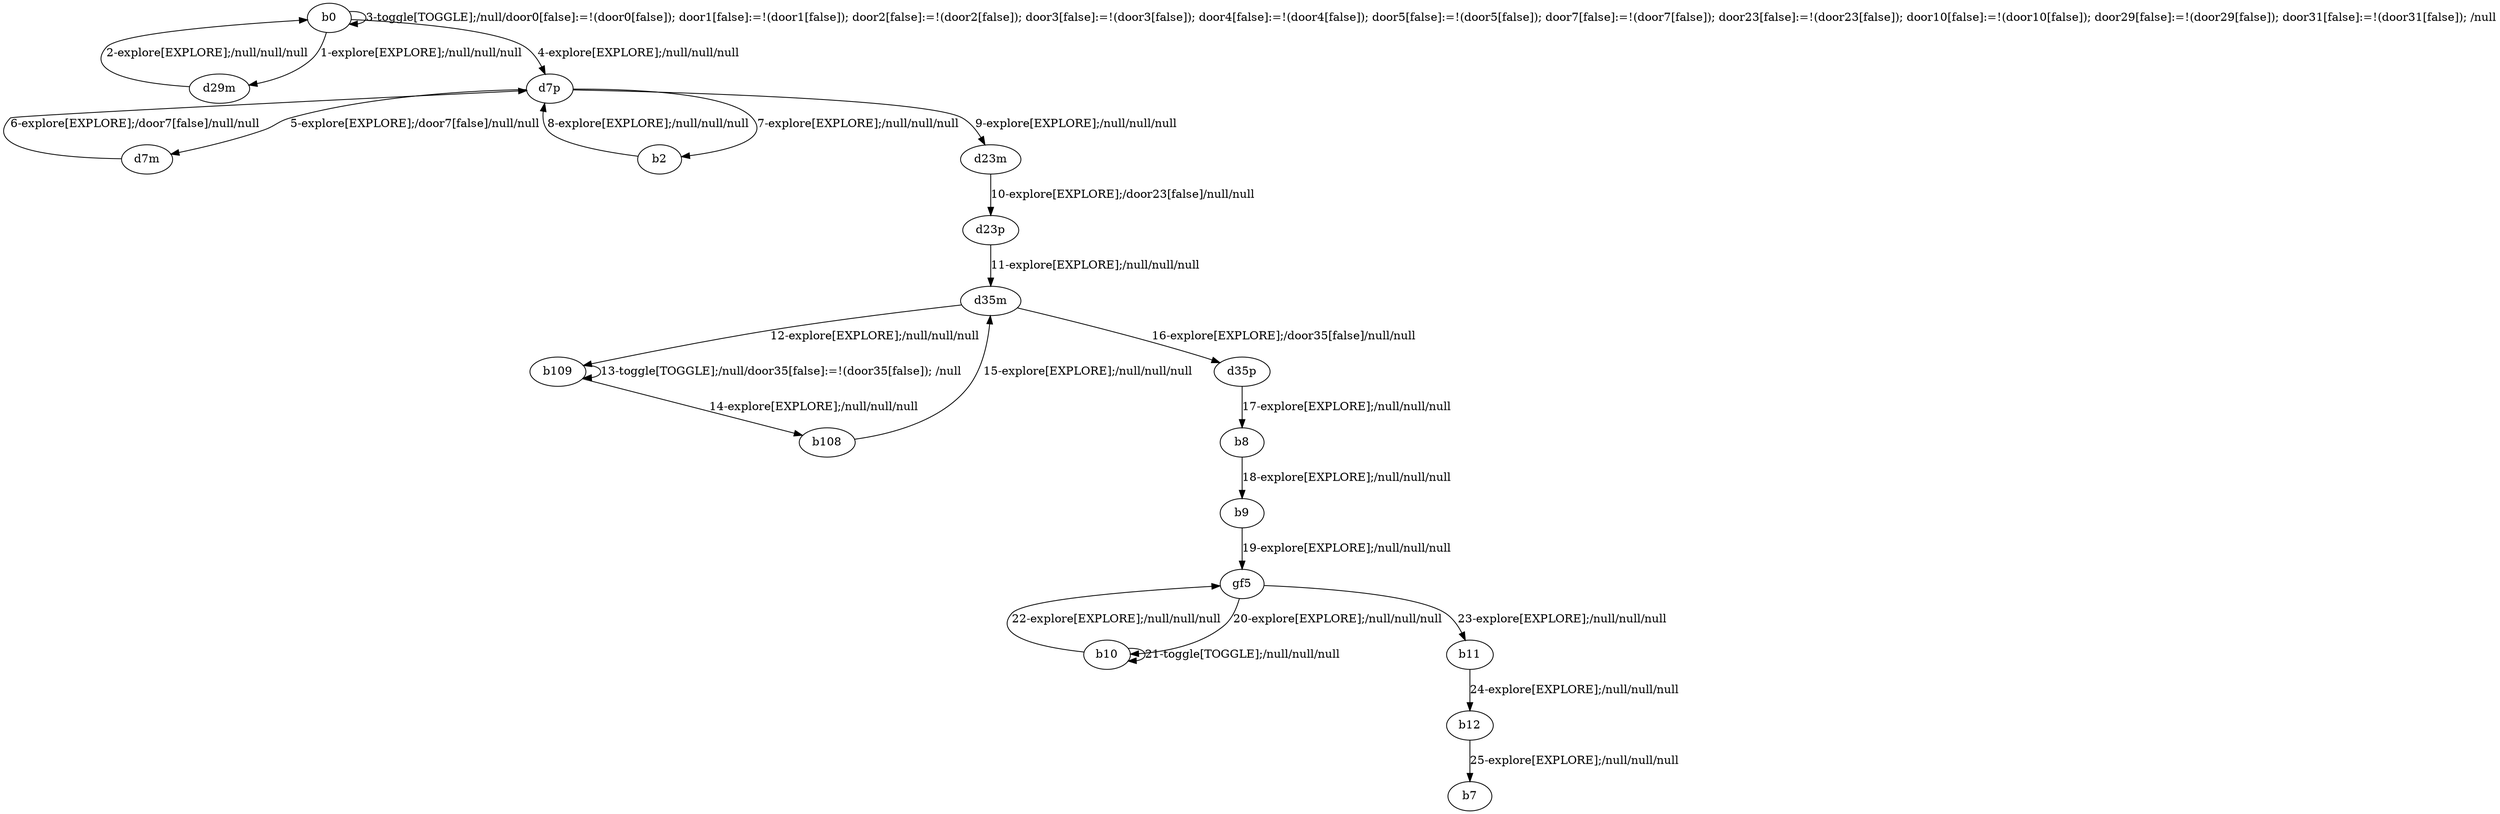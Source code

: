 # Total number of goals covered by this test: 2
# b11 --> b12
# b12 --> b7

digraph g {
"b0" -> "d29m" [label = "1-explore[EXPLORE];/null/null/null"];
"d29m" -> "b0" [label = "2-explore[EXPLORE];/null/null/null"];
"b0" -> "b0" [label = "3-toggle[TOGGLE];/null/door0[false]:=!(door0[false]); door1[false]:=!(door1[false]); door2[false]:=!(door2[false]); door3[false]:=!(door3[false]); door4[false]:=!(door4[false]); door5[false]:=!(door5[false]); door7[false]:=!(door7[false]); door23[false]:=!(door23[false]); door10[false]:=!(door10[false]); door29[false]:=!(door29[false]); door31[false]:=!(door31[false]); /null"];
"b0" -> "d7p" [label = "4-explore[EXPLORE];/null/null/null"];
"d7p" -> "d7m" [label = "5-explore[EXPLORE];/door7[false]/null/null"];
"d7m" -> "d7p" [label = "6-explore[EXPLORE];/door7[false]/null/null"];
"d7p" -> "b2" [label = "7-explore[EXPLORE];/null/null/null"];
"b2" -> "d7p" [label = "8-explore[EXPLORE];/null/null/null"];
"d7p" -> "d23m" [label = "9-explore[EXPLORE];/null/null/null"];
"d23m" -> "d23p" [label = "10-explore[EXPLORE];/door23[false]/null/null"];
"d23p" -> "d35m" [label = "11-explore[EXPLORE];/null/null/null"];
"d35m" -> "b109" [label = "12-explore[EXPLORE];/null/null/null"];
"b109" -> "b109" [label = "13-toggle[TOGGLE];/null/door35[false]:=!(door35[false]); /null"];
"b109" -> "b108" [label = "14-explore[EXPLORE];/null/null/null"];
"b108" -> "d35m" [label = "15-explore[EXPLORE];/null/null/null"];
"d35m" -> "d35p" [label = "16-explore[EXPLORE];/door35[false]/null/null"];
"d35p" -> "b8" [label = "17-explore[EXPLORE];/null/null/null"];
"b8" -> "b9" [label = "18-explore[EXPLORE];/null/null/null"];
"b9" -> "gf5" [label = "19-explore[EXPLORE];/null/null/null"];
"gf5" -> "b10" [label = "20-explore[EXPLORE];/null/null/null"];
"b10" -> "b10" [label = "21-toggle[TOGGLE];/null/null/null"];
"b10" -> "gf5" [label = "22-explore[EXPLORE];/null/null/null"];
"gf5" -> "b11" [label = "23-explore[EXPLORE];/null/null/null"];
"b11" -> "b12" [label = "24-explore[EXPLORE];/null/null/null"];
"b12" -> "b7" [label = "25-explore[EXPLORE];/null/null/null"];
}